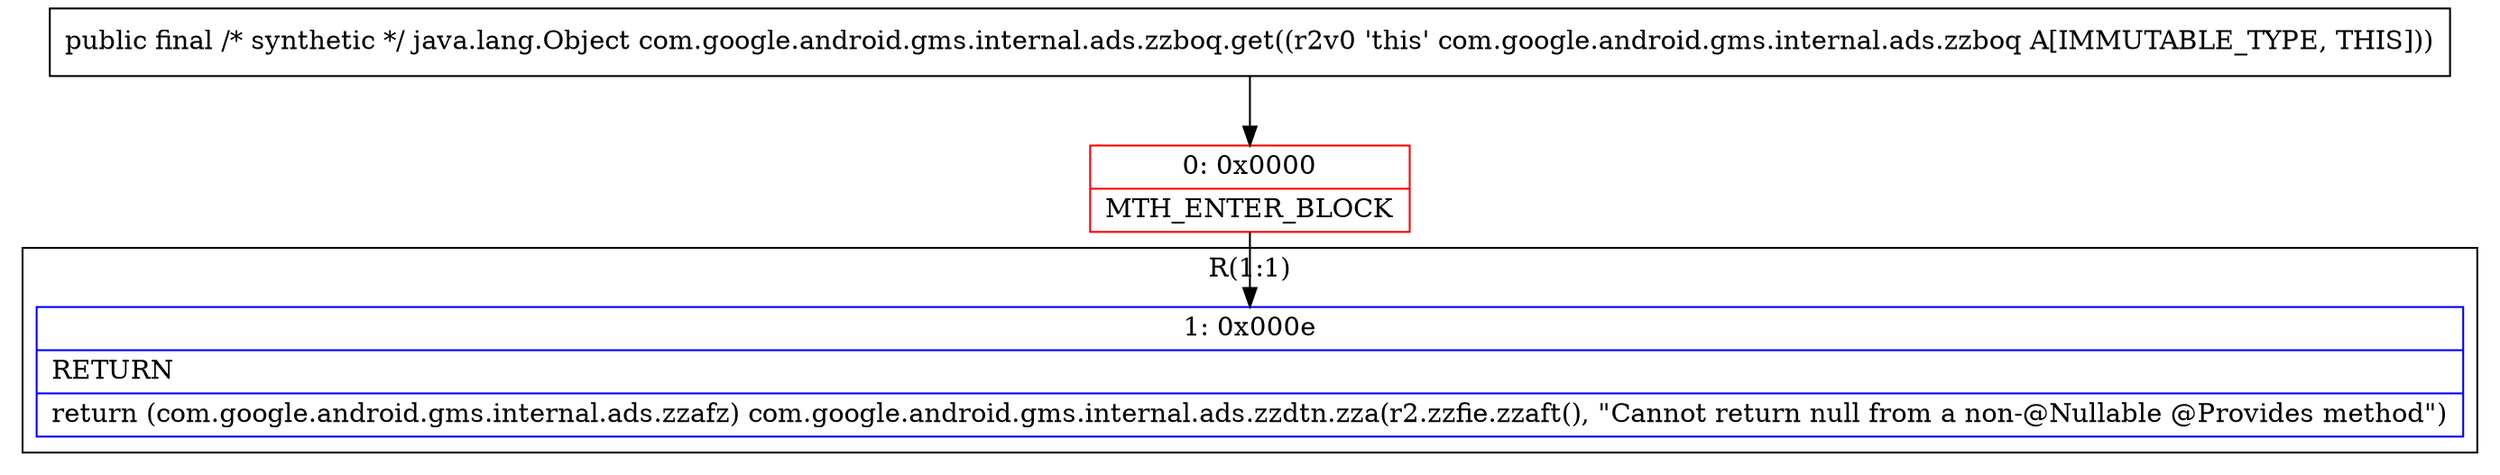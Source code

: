 digraph "CFG forcom.google.android.gms.internal.ads.zzboq.get()Ljava\/lang\/Object;" {
subgraph cluster_Region_1206294909 {
label = "R(1:1)";
node [shape=record,color=blue];
Node_1 [shape=record,label="{1\:\ 0x000e|RETURN\l|return (com.google.android.gms.internal.ads.zzafz) com.google.android.gms.internal.ads.zzdtn.zza(r2.zzfie.zzaft(), \"Cannot return null from a non\-@Nullable @Provides method\")\l}"];
}
Node_0 [shape=record,color=red,label="{0\:\ 0x0000|MTH_ENTER_BLOCK\l}"];
MethodNode[shape=record,label="{public final \/* synthetic *\/ java.lang.Object com.google.android.gms.internal.ads.zzboq.get((r2v0 'this' com.google.android.gms.internal.ads.zzboq A[IMMUTABLE_TYPE, THIS])) }"];
MethodNode -> Node_0;
Node_0 -> Node_1;
}

